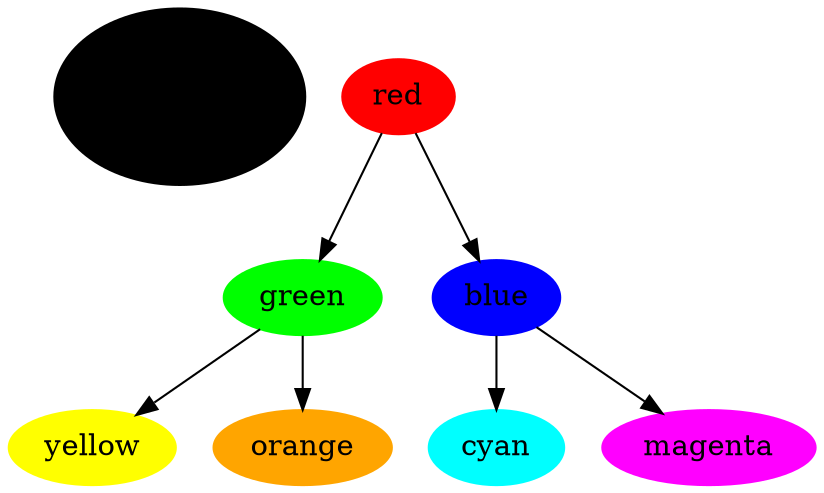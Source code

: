 digraph G {
	xyz [label = "hello\nworld",color="slate_blue",fontsize=24,fontname="Palatino-Italic",style=filled,fontcolor="hot pink"];
	node [style=filled];
	red [color=red];
	green [color=green];
	blue [color=blue,fontcolor=black];
	cyan [color=cyan];
	magenta [color=magenta];
	yellow [color=yellow];
	orange [color=orange];
	red -> green;
	red -> blue;
	blue -> cyan;
	blue -> magenta;
	green -> yellow;
	green -> orange;
}
